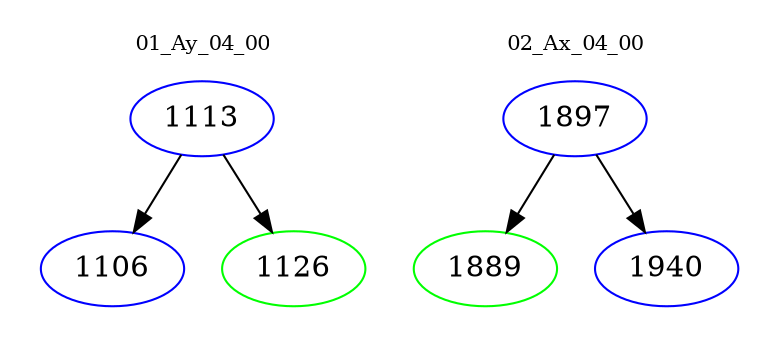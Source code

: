 digraph{
subgraph cluster_0 {
color = white
label = "01_Ay_04_00";
fontsize=10;
T0_1113 [label="1113", color="blue"]
T0_1113 -> T0_1106 [color="black"]
T0_1106 [label="1106", color="blue"]
T0_1113 -> T0_1126 [color="black"]
T0_1126 [label="1126", color="green"]
}
subgraph cluster_1 {
color = white
label = "02_Ax_04_00";
fontsize=10;
T1_1897 [label="1897", color="blue"]
T1_1897 -> T1_1889 [color="black"]
T1_1889 [label="1889", color="green"]
T1_1897 -> T1_1940 [color="black"]
T1_1940 [label="1940", color="blue"]
}
}
